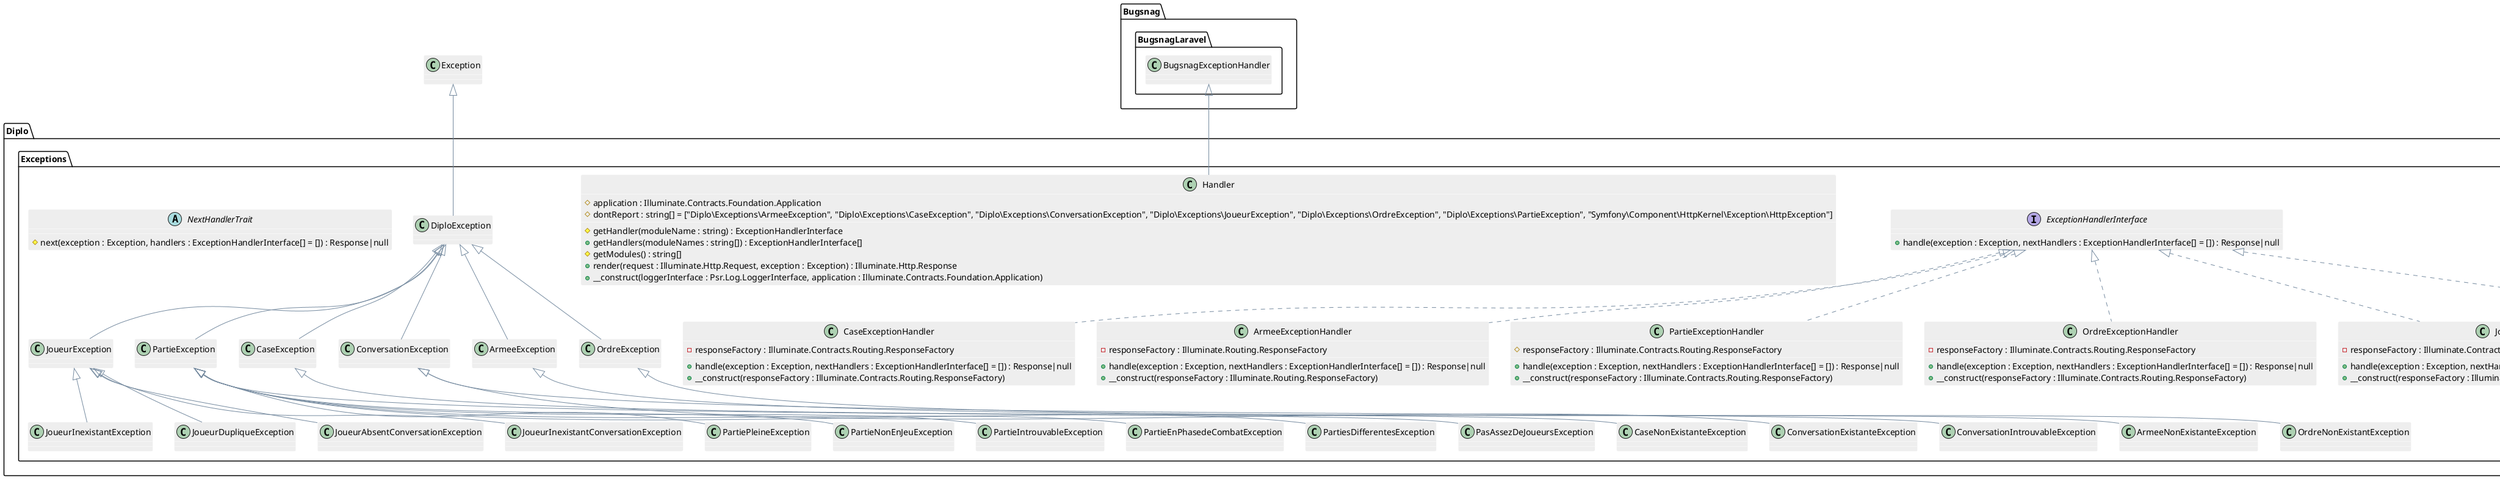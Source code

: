 @startuml

skinparam shadowing false
skinparam stereotypeCBackgroundColor #5B9BD5
' skinparam backgroundColor transparent

skinparam note {
  BackgroundColor #73AE42
  BorderColor #6CA43E
  FontColor white
}

skinparam class {
  BackgroundColor #EEEEEE
  ArrowColor #758A9F
  BorderColor #FFFFFF
}

skinparam sequence {
  ArrowColor #6CA43E

  LifeLineBorderColor #6CA43E
  LifeLineBackgroundColor #73AE42

  ParticipantBorderColor #2E75B5
  ParticipantBackgroundColor #5B9BD5

  ActorBorderColor #2E75B5
  ActorBackgroundColor #5B9BD5

  BoxLineColor #A5A5A5
}

skinparam state {
  BackgroundColor #EEEEEE
  ArrowColor #758A9F
  BorderColor #9E9E9E
}

skinparam usecase {
  BackgroundColor #EEEEEE
  BorderColor #9E9E9E

  ArrowColor #6CA43E
  ActorBorderColor #6CA43E
}

skinparam component {
  BackgroundColor #EEEEEE
  ArrowColor #758A9F
  BorderColor #9E9E9E
}

skinparam node {
  BackgroundColor #FFFFFF
  ArrowColor #758A9F
  BorderColor #9E9E9E
}

skinparam database {
  BackgroundColor #EEEEEE
  ArrowColor #758A9F
  BorderColor #9E9E9E
}
class Diplo.Exceptions.JoueurDupliqueException {
}
class Diplo.Exceptions.JoueurDupliqueException extends Diplo.Exceptions.JoueurException
class Diplo.Exceptions.CaseExceptionHandler {
    -responseFactory : Illuminate.Contracts.Routing.ResponseFactory
    +handle(exception : Exception, nextHandlers : ExceptionHandlerInterface[] = []) : Response|null
    +__construct(responseFactory : Illuminate.Contracts.Routing.ResponseFactory)
}
class Diplo.Exceptions.CaseExceptionHandler implements Diplo.Exceptions.ExceptionHandlerInterface
class Diplo.Exceptions.PartieEnPhasedeCombatException {
}
class Diplo.Exceptions.PartieEnPhasedeCombatException extends Diplo.Exceptions.PartieException
class Diplo.Exceptions.PartiesDifferentesException {
}
class Diplo.Exceptions.PartiesDifferentesException extends Diplo.Exceptions.PartieException
class Diplo.Exceptions.PartieException {
}
class Diplo.Exceptions.PartieException extends Diplo.Exceptions.DiploException
class Diplo.Exceptions.PasAssezDeJoueursException {
}
class Diplo.Exceptions.PasAssezDeJoueursException extends Diplo.Exceptions.PartieException
class Diplo.Exceptions.ArmeeExceptionHandler {
    -responseFactory : Illuminate.Routing.ResponseFactory
    +handle(exception : Exception, nextHandlers : ExceptionHandlerInterface[] = []) : Response|null
    +__construct(responseFactory : Illuminate.Routing.ResponseFactory)
}
class Diplo.Exceptions.ArmeeExceptionHandler implements Diplo.Exceptions.ExceptionHandlerInterface
class Diplo.Exceptions.CaseNonExistanteException {
}
class Diplo.Exceptions.CaseNonExistanteException extends Diplo.Exceptions.CaseException
class Diplo.Exceptions.Handler {
    #application : Illuminate.Contracts.Foundation.Application
    #dontReport : string[] = ["Diplo\Exceptions\ArmeeException", "Diplo\Exceptions\CaseException", "Diplo\Exceptions\ConversationException", "Diplo\Exceptions\JoueurException", "Diplo\Exceptions\OrdreException", "Diplo\Exceptions\PartieException", "Symfony\Component\HttpKernel\Exception\HttpException"]
    #getHandler(moduleName : string) : ExceptionHandlerInterface
    +getHandlers(moduleNames : string[]) : ExceptionHandlerInterface[]
    #getModules() : string[]
    +render(request : Illuminate.Http.Request, exception : Exception) : Illuminate.Http.Response
    +__construct(loggerInterface : Psr.Log.LoggerInterface, application : Illuminate.Contracts.Foundation.Application)
}
class Diplo.Exceptions.Handler extends Bugsnag.BugsnagLaravel.BugsnagExceptionHandler
abstract class Diplo.Exceptions.NextHandlerTrait {
    #next(exception : Exception, handlers : ExceptionHandlerInterface[] = []) : Response|null
}
class Diplo.Exceptions.JoueurAbsentConversationException {
}
class Diplo.Exceptions.JoueurAbsentConversationException extends Diplo.Exceptions.JoueurException
class Diplo.Exceptions.DiploException {
}
class Diplo.Exceptions.DiploException extends Exception
class Diplo.Exceptions.JoueurInexistantConversationException {
}
class Diplo.Exceptions.JoueurInexistantConversationException extends Diplo.Exceptions.JoueurException
class Diplo.Exceptions.ConversationIntrouvableException {
}
class Diplo.Exceptions.ConversationIntrouvableException extends Diplo.Exceptions.ConversationException
class Diplo.Exceptions.JoueurException {
}
class Diplo.Exceptions.JoueurException extends Diplo.Exceptions.DiploException
class Diplo.Exceptions.ArmeeNonExistanteException {
}
class Diplo.Exceptions.ArmeeNonExistanteException extends Diplo.Exceptions.ArmeeException
class Diplo.Exceptions.PartiePleineException {
}
class Diplo.Exceptions.PartiePleineException extends Diplo.Exceptions.PartieException
class Diplo.Exceptions.ArmeeException {
}
class Diplo.Exceptions.ArmeeException extends Diplo.Exceptions.DiploException
class Diplo.Exceptions.PartieNonEnJeuException {
}
class Diplo.Exceptions.PartieNonEnJeuException extends Diplo.Exceptions.PartieException
class Diplo.Exceptions.PartieExceptionHandler {
    #responseFactory : Illuminate.Contracts.Routing.ResponseFactory
    +handle(exception : Exception, nextHandlers : ExceptionHandlerInterface[] = []) : Response|null
    +__construct(responseFactory : Illuminate.Contracts.Routing.ResponseFactory)
}
class Diplo.Exceptions.PartieExceptionHandler implements Diplo.Exceptions.ExceptionHandlerInterface
interface Diplo.Exceptions.ExceptionHandlerInterface {
    +handle(exception : Exception, nextHandlers : ExceptionHandlerInterface[] = []) : Response|null
}
class Diplo.Exceptions.PartieIntrouvableException {
}
class Diplo.Exceptions.PartieIntrouvableException extends Diplo.Exceptions.PartieException
class Diplo.Exceptions.OrdreException {
}
class Diplo.Exceptions.OrdreException extends Diplo.Exceptions.DiploException
class Diplo.Exceptions.JoueurInexistantException {
}
class Diplo.Exceptions.JoueurInexistantException extends Diplo.Exceptions.JoueurException
class Diplo.Exceptions.ConversationExistanteException {
}
class Diplo.Exceptions.ConversationExistanteException extends Diplo.Exceptions.ConversationException
class Diplo.Exceptions.OrdreExceptionHandler {
    -responseFactory : Illuminate.Contracts.Routing.ResponseFactory
    +handle(exception : Exception, nextHandlers : ExceptionHandlerInterface[] = []) : Response|null
    +__construct(responseFactory : Illuminate.Contracts.Routing.ResponseFactory)
}
class Diplo.Exceptions.OrdreExceptionHandler implements Diplo.Exceptions.ExceptionHandlerInterface
class Diplo.Exceptions.ConversationException {
}
class Diplo.Exceptions.ConversationException extends Diplo.Exceptions.DiploException
class Diplo.Exceptions.JoueurExceptionHandler {
    -responseFactory : Illuminate.Contracts.Routing.ResponseFactory
    +handle(exception : Exception, nextHandlers : ExceptionHandlerInterface[] = []) : Response|null
    +__construct(responseFactory : Illuminate.Contracts.Routing.ResponseFactory)
}
class Diplo.Exceptions.JoueurExceptionHandler implements Diplo.Exceptions.ExceptionHandlerInterface
class Diplo.Exceptions.ConversationExceptionHandler {
    -responseFactory : Illuminate.Contracts.Routing.ResponseFactory
    +handle(exception : Exception, nextHandlers : ExceptionHandlerInterface[] = []) : Response|null
    +__construct(responseFactory : Illuminate.Contracts.Routing.ResponseFactory)
}
class Diplo.Exceptions.ConversationExceptionHandler implements Diplo.Exceptions.ExceptionHandlerInterface
class Diplo.Exceptions.CaseException {
}
class Diplo.Exceptions.CaseException extends Diplo.Exceptions.DiploException
class Diplo.Exceptions.OrdreNonExistantException {
}
class Diplo.Exceptions.OrdreNonExistantException extends Diplo.Exceptions.OrdreException
@enduml
